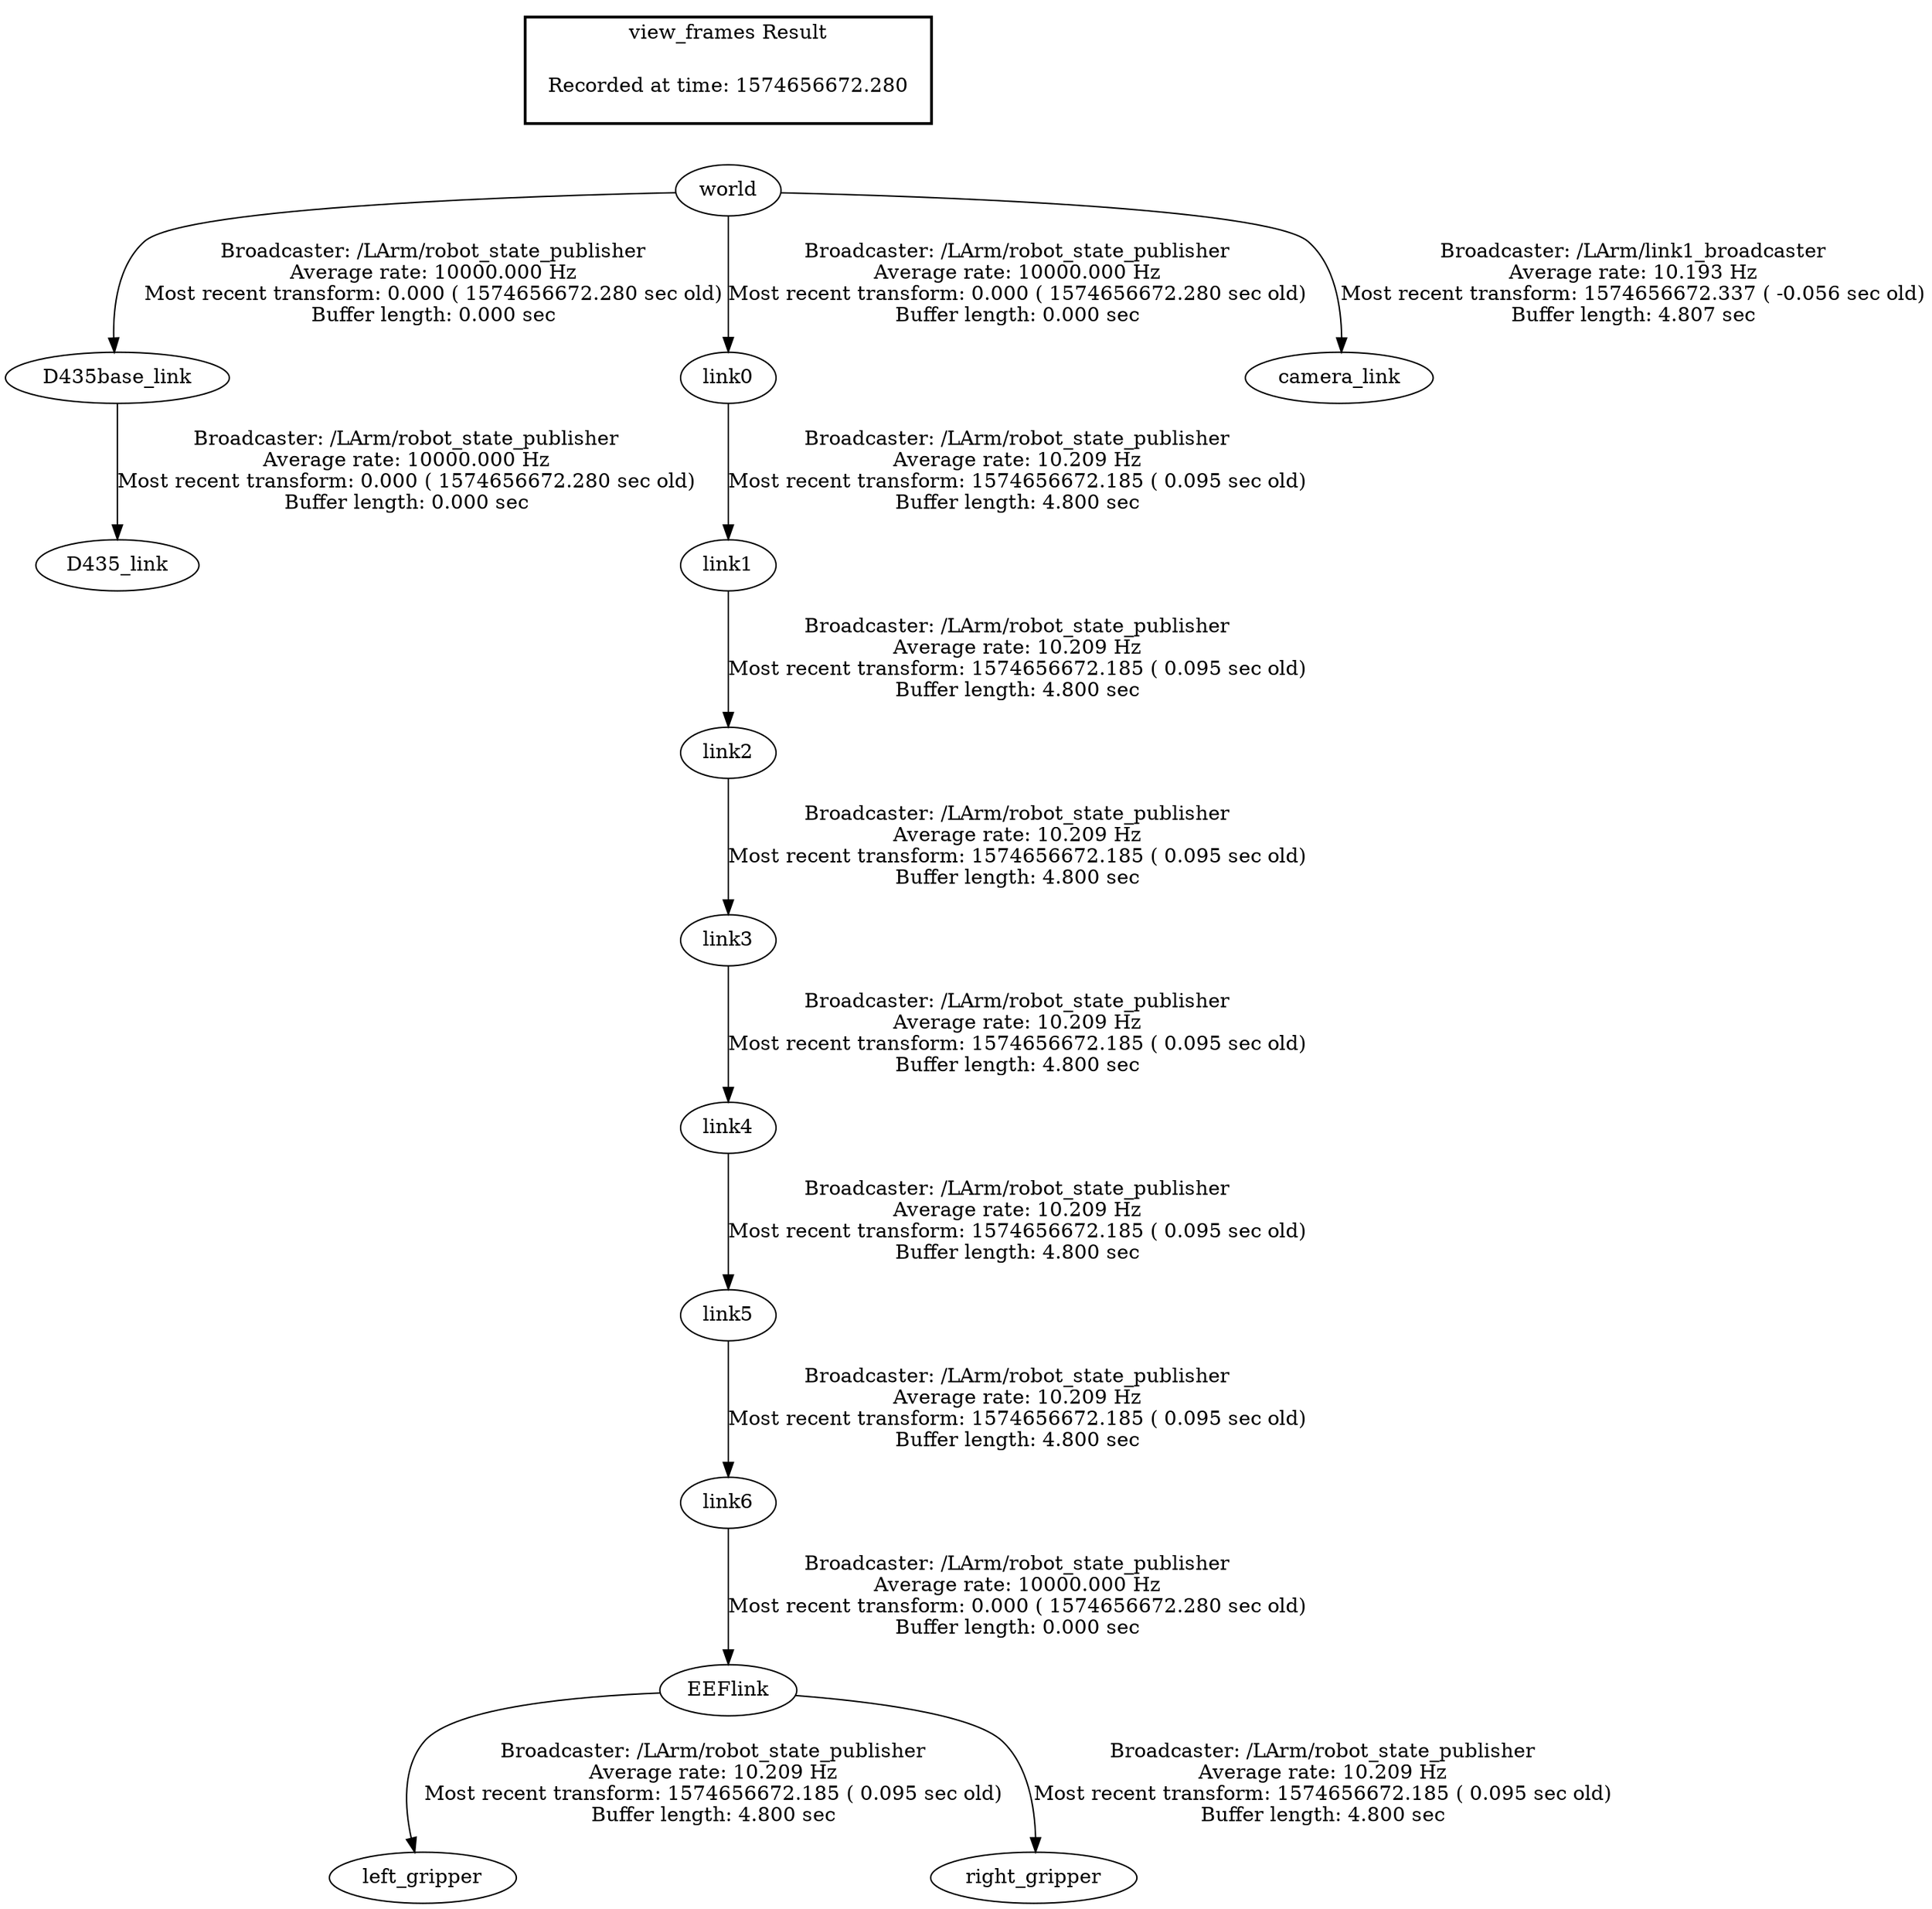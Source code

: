 digraph G {
"D435base_link" -> "D435_link"[label="Broadcaster: /LArm/robot_state_publisher\nAverage rate: 10000.000 Hz\nMost recent transform: 0.000 ( 1574656672.280 sec old)\nBuffer length: 0.000 sec\n"];
"world" -> "D435base_link"[label="Broadcaster: /LArm/robot_state_publisher\nAverage rate: 10000.000 Hz\nMost recent transform: 0.000 ( 1574656672.280 sec old)\nBuffer length: 0.000 sec\n"];
"link6" -> "EEFlink"[label="Broadcaster: /LArm/robot_state_publisher\nAverage rate: 10000.000 Hz\nMost recent transform: 0.000 ( 1574656672.280 sec old)\nBuffer length: 0.000 sec\n"];
"link5" -> "link6"[label="Broadcaster: /LArm/robot_state_publisher\nAverage rate: 10.209 Hz\nMost recent transform: 1574656672.185 ( 0.095 sec old)\nBuffer length: 4.800 sec\n"];
"world" -> "link0"[label="Broadcaster: /LArm/robot_state_publisher\nAverage rate: 10000.000 Hz\nMost recent transform: 0.000 ( 1574656672.280 sec old)\nBuffer length: 0.000 sec\n"];
"link0" -> "link1"[label="Broadcaster: /LArm/robot_state_publisher\nAverage rate: 10.209 Hz\nMost recent transform: 1574656672.185 ( 0.095 sec old)\nBuffer length: 4.800 sec\n"];
"link1" -> "link2"[label="Broadcaster: /LArm/robot_state_publisher\nAverage rate: 10.209 Hz\nMost recent transform: 1574656672.185 ( 0.095 sec old)\nBuffer length: 4.800 sec\n"];
"link2" -> "link3"[label="Broadcaster: /LArm/robot_state_publisher\nAverage rate: 10.209 Hz\nMost recent transform: 1574656672.185 ( 0.095 sec old)\nBuffer length: 4.800 sec\n"];
"link3" -> "link4"[label="Broadcaster: /LArm/robot_state_publisher\nAverage rate: 10.209 Hz\nMost recent transform: 1574656672.185 ( 0.095 sec old)\nBuffer length: 4.800 sec\n"];
"link4" -> "link5"[label="Broadcaster: /LArm/robot_state_publisher\nAverage rate: 10.209 Hz\nMost recent transform: 1574656672.185 ( 0.095 sec old)\nBuffer length: 4.800 sec\n"];
"EEFlink" -> "left_gripper"[label="Broadcaster: /LArm/robot_state_publisher\nAverage rate: 10.209 Hz\nMost recent transform: 1574656672.185 ( 0.095 sec old)\nBuffer length: 4.800 sec\n"];
"EEFlink" -> "right_gripper"[label="Broadcaster: /LArm/robot_state_publisher\nAverage rate: 10.209 Hz\nMost recent transform: 1574656672.185 ( 0.095 sec old)\nBuffer length: 4.800 sec\n"];
"world" -> "camera_link"[label="Broadcaster: /LArm/link1_broadcaster\nAverage rate: 10.193 Hz\nMost recent transform: 1574656672.337 ( -0.056 sec old)\nBuffer length: 4.807 sec\n"];
edge [style=invis];
 subgraph cluster_legend { style=bold; color=black; label ="view_frames Result";
"Recorded at time: 1574656672.280"[ shape=plaintext ] ;
 }->"world";
}